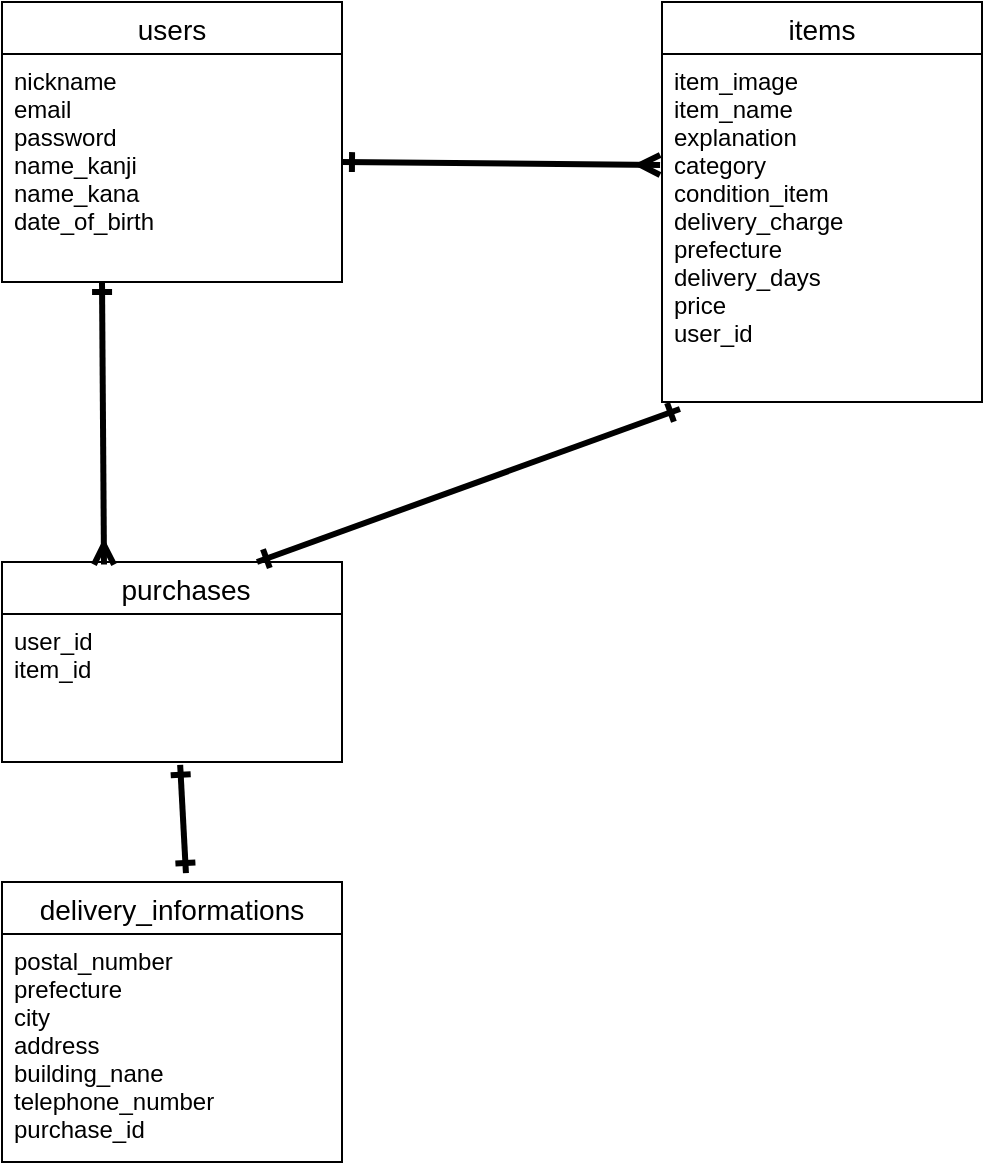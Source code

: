 <mxfile>
    <diagram id="-sHzkyq1CXBma89UZqNu" name="ページ1">
        <mxGraphModel dx="748" dy="387" grid="1" gridSize="10" guides="1" tooltips="1" connect="1" arrows="1" fold="1" page="1" pageScale="1" pageWidth="827" pageHeight="1169" math="0" shadow="0">
            <root>
                <mxCell id="0"/>
                <mxCell id="1" parent="0"/>
                <mxCell id="3" value="users" style="swimlane;fontStyle=0;childLayout=stackLayout;horizontal=1;startSize=26;horizontalStack=0;resizeParent=1;resizeParentMax=0;resizeLast=0;collapsible=1;marginBottom=0;align=center;fontSize=14;" parent="1" vertex="1">
                    <mxGeometry x="110" y="40" width="170" height="140" as="geometry"/>
                </mxCell>
                <mxCell id="7" value="items" style="swimlane;fontStyle=0;childLayout=stackLayout;horizontal=1;startSize=26;horizontalStack=0;resizeParent=1;resizeParentMax=0;resizeLast=0;collapsible=1;marginBottom=0;align=center;fontSize=14;" parent="1" vertex="1">
                    <mxGeometry x="440" y="40" width="160" height="200" as="geometry"/>
                </mxCell>
                <mxCell id="8" value="item_image&#10;item_name&#10;explanation&#10;category&#10;condition_item&#10;delivery_charge&#10;prefecture&#10;delivery_days&#10;price&#10;user_id" style="text;strokeColor=none;fillColor=none;spacingLeft=4;spacingRight=4;overflow=hidden;rotatable=0;points=[[0,0.5],[1,0.5]];portConstraint=eastwest;fontSize=12;" parent="7" vertex="1">
                    <mxGeometry y="26" width="160" height="174" as="geometry"/>
                </mxCell>
                <mxCell id="11" value="　purchases" style="swimlane;fontStyle=0;childLayout=stackLayout;horizontal=1;startSize=26;horizontalStack=0;resizeParent=1;resizeParentMax=0;resizeLast=0;collapsible=1;marginBottom=0;align=center;fontSize=14;" parent="1" vertex="1">
                    <mxGeometry x="110" y="320" width="170" height="100" as="geometry"/>
                </mxCell>
                <mxCell id="12" value="user_id&#10;item_id" style="text;strokeColor=none;fillColor=none;spacingLeft=4;spacingRight=4;overflow=hidden;rotatable=0;points=[[0,0.5],[1,0.5]];portConstraint=eastwest;fontSize=12;" parent="11" vertex="1">
                    <mxGeometry y="26" width="170" height="74" as="geometry"/>
                </mxCell>
                <mxCell id="29" value="delivery_informations" style="swimlane;fontStyle=0;childLayout=stackLayout;horizontal=1;startSize=26;horizontalStack=0;resizeParent=1;resizeParentMax=0;resizeLast=0;collapsible=1;marginBottom=0;align=center;fontSize=14;" parent="1" vertex="1">
                    <mxGeometry x="110" y="480" width="170" height="140" as="geometry"/>
                </mxCell>
                <mxCell id="30" value="postal_number&#10;prefecture&#10;city&#10;address&#10;building_nane&#10;telephone_number&#10;purchase_id" style="text;strokeColor=none;fillColor=none;spacingLeft=4;spacingRight=4;overflow=hidden;rotatable=0;points=[[0,0.5],[1,0.5]];portConstraint=eastwest;fontSize=12;" parent="29" vertex="1">
                    <mxGeometry y="26" width="170" height="114" as="geometry"/>
                </mxCell>
                <mxCell id="34" value="" style="endArrow=ERmany;html=1;rounded=0;strokeWidth=3;entryX=-0.006;entryY=0.319;entryDx=0;entryDy=0;entryPerimeter=0;startArrow=ERone;startFill=0;endFill=0;" parent="1" target="8" edge="1">
                    <mxGeometry relative="1" as="geometry">
                        <mxPoint x="280" y="120" as="sourcePoint"/>
                        <mxPoint x="400" y="120" as="targetPoint"/>
                    </mxGeometry>
                </mxCell>
                <mxCell id="36" value="" style="endArrow=ERmany;html=1;rounded=0;strokeWidth=3;entryX=0.3;entryY=0.013;entryDx=0;entryDy=0;entryPerimeter=0;startArrow=ERone;startFill=0;endFill=0;" parent="1" target="11" edge="1">
                    <mxGeometry relative="1" as="geometry">
                        <mxPoint x="160" y="180" as="sourcePoint"/>
                        <mxPoint x="160" y="310" as="targetPoint"/>
                    </mxGeometry>
                </mxCell>
                <mxCell id="37" value="" style="endArrow=ERone;html=1;rounded=0;strokeWidth=3;startArrow=ERone;startFill=0;endFill=0;exitX=0.524;exitY=1.019;exitDx=0;exitDy=0;exitPerimeter=0;entryX=0.541;entryY=-0.032;entryDx=0;entryDy=0;entryPerimeter=0;" parent="1" source="12" target="29" edge="1">
                    <mxGeometry relative="1" as="geometry">
                        <mxPoint x="280" y="370" as="sourcePoint"/>
                        <mxPoint x="200" y="440" as="targetPoint"/>
                    </mxGeometry>
                </mxCell>
                <mxCell id="38" value="" style="endArrow=ERone;html=1;rounded=0;strokeWidth=3;entryX=0.75;entryY=0;entryDx=0;entryDy=0;startArrow=ERone;startFill=0;endFill=0;exitX=0.056;exitY=1.02;exitDx=0;exitDy=0;exitPerimeter=0;" parent="1" source="8" target="11" edge="1">
                    <mxGeometry relative="1" as="geometry">
                        <mxPoint x="520" y="220" as="sourcePoint"/>
                        <mxPoint x="680" y="220" as="targetPoint"/>
                    </mxGeometry>
                </mxCell>
                <mxCell id="4" value="nickname&#10;email&#10;password&#10;name_kanji&#10;name_kana&#10;date_of_birth&#10;&#10;&#10;&#10;" style="text;strokeColor=none;fillColor=none;spacingLeft=4;spacingRight=4;overflow=hidden;rotatable=0;points=[[0,0.5],[1,0.5]];portConstraint=eastwest;fontSize=12;" parent="1" vertex="1">
                    <mxGeometry x="110" y="66" width="160" height="114" as="geometry"/>
                </mxCell>
            </root>
        </mxGraphModel>
    </diagram>
</mxfile>